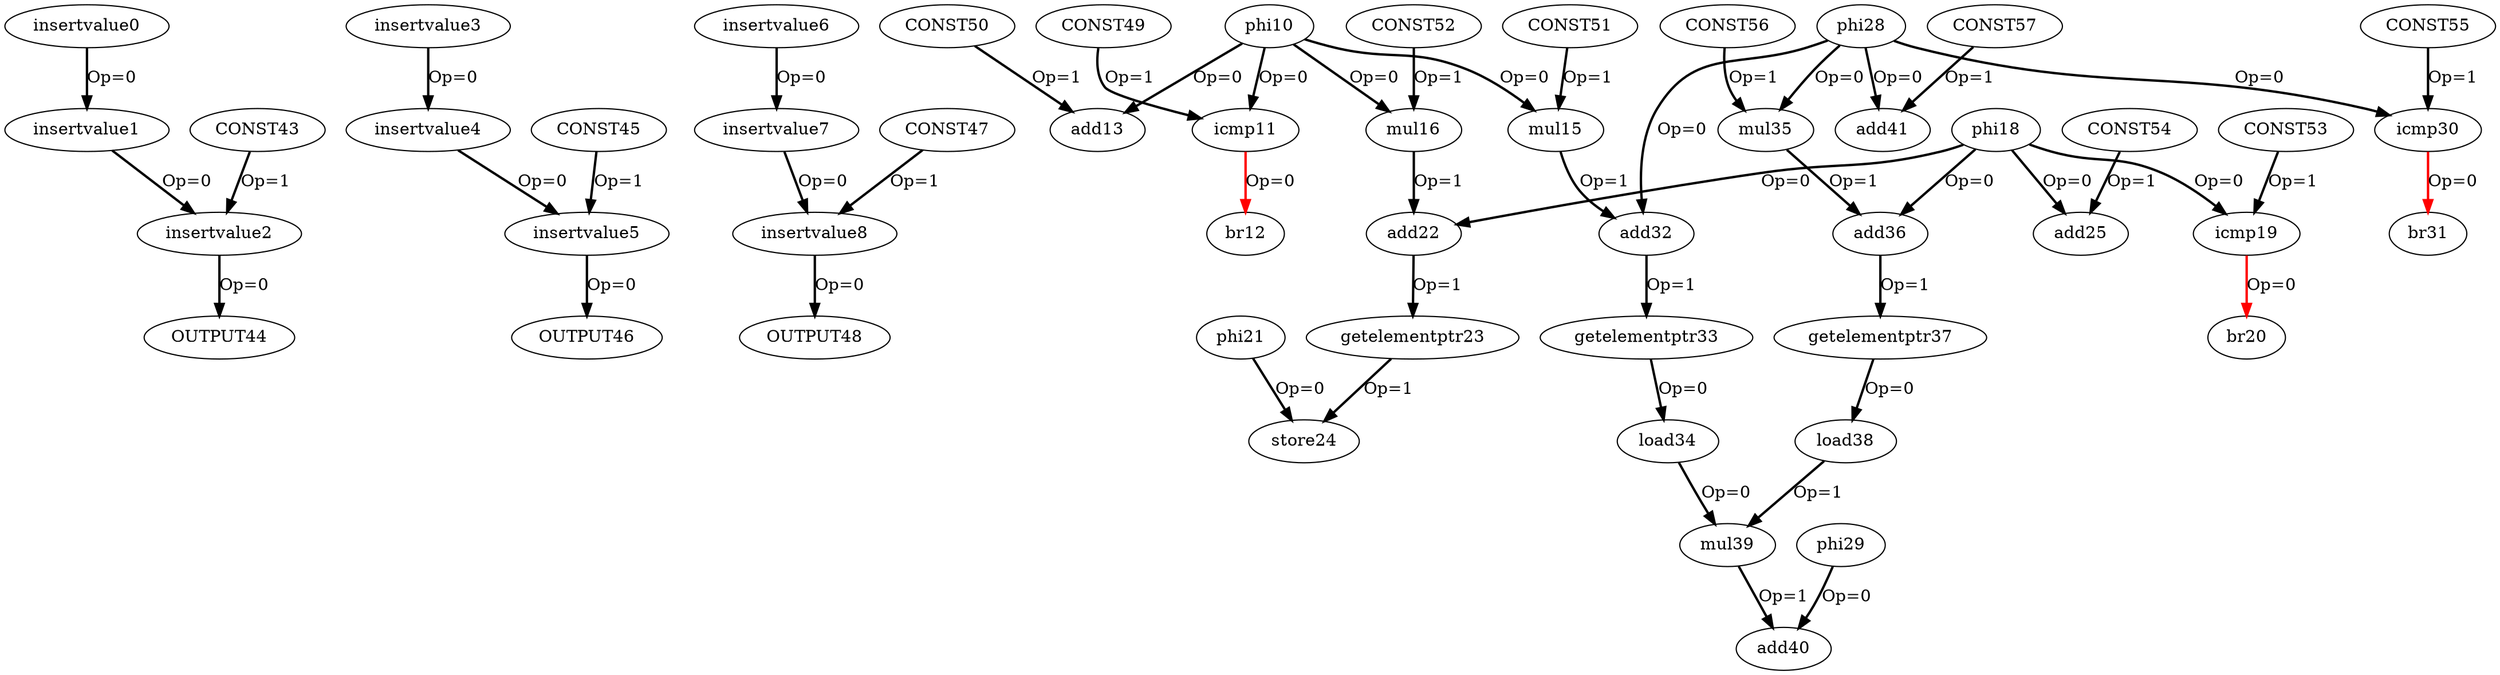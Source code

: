 digraph G {
subgraph cluster_2{
style = "dashed";
label = "level2";
subgraph cluster_1{
style = "dashed";
label = "level1";
subgraph cluster_0{
style = "dashed";
label = "level0";
}
}
}
insertvalue0 -> insertvalue1[color = black, style = bold, label = "Op=0"];
insertvalue1 -> insertvalue2[color = black, style = bold, label = "Op=0"];
CONST43 -> insertvalue2[color = black, style = bold, label = "Op=1"];
insertvalue2 -> OUTPUT44[color = black, style = bold, label = "Op=0"];
insertvalue3 -> insertvalue4[color = black, style = bold, label = "Op=0"];
insertvalue4 -> insertvalue5[color = black, style = bold, label = "Op=0"];
CONST45 -> insertvalue5[color = black, style = bold, label = "Op=1"];
insertvalue5 -> OUTPUT46[color = black, style = bold, label = "Op=0"];
insertvalue6 -> insertvalue7[color = black, style = bold, label = "Op=0"];
insertvalue7 -> insertvalue8[color = black, style = bold, label = "Op=0"];
CONST47 -> insertvalue8[color = black, style = bold, label = "Op=1"];
insertvalue8 -> OUTPUT48[color = black, style = bold, label = "Op=0"];
phi10 -> add13[color = black, style = bold, label = "Op=0"];
phi10 -> mul16[color = black, style = bold, label = "Op=0"];
phi10 -> mul15[color = black, style = bold, label = "Op=0"];
phi10 -> icmp11[color = black, style = bold, label = "Op=0"];
CONST49 -> icmp11[color = black, style = bold, label = "Op=1"];
icmp11 -> br12[color = red, style = bold, label = "Op=0"];
CONST50 -> add13[color = black, style = bold, label = "Op=1"];
CONST51 -> mul15[color = black, style = bold, label = "Op=1"];
mul15 -> add32[color = black, style = bold, label = "Op=1"];
CONST52 -> mul16[color = black, style = bold, label = "Op=1"];
mul16 -> add22[color = black, style = bold, label = "Op=1"];
phi18 -> add25[color = black, style = bold, label = "Op=0"];
phi18 -> add22[color = black, style = bold, label = "Op=0"];
phi18 -> add36[color = black, style = bold, label = "Op=0"];
phi18 -> icmp19[color = black, style = bold, label = "Op=0"];
CONST53 -> icmp19[color = black, style = bold, label = "Op=1"];
icmp19 -> br20[color = red, style = bold, label = "Op=0"];
phi21 -> store24[color = black, style = bold, label = "Op=0"];
add22 -> getelementptr23[color = black, style = bold, label = "Op=1"];
getelementptr23 -> store24[color = black, style = bold, label = "Op=1"];
CONST54 -> add25[color = black, style = bold, label = "Op=1"];
phi28 -> add41[color = black, style = bold, label = "Op=0"];
phi28 -> mul35[color = black, style = bold, label = "Op=0"];
phi28 -> add32[color = black, style = bold, label = "Op=0"];
phi28 -> icmp30[color = black, style = bold, label = "Op=0"];
phi29 -> add40[color = black, style = bold, label = "Op=0"];
CONST55 -> icmp30[color = black, style = bold, label = "Op=1"];
icmp30 -> br31[color = red, style = bold, label = "Op=0"];
add32 -> getelementptr33[color = black, style = bold, label = "Op=1"];
getelementptr33 -> load34[color = black, style = bold, label = "Op=0"];
load34 -> mul39[color = black, style = bold, label = "Op=0"];
CONST56 -> mul35[color = black, style = bold, label = "Op=1"];
mul35 -> add36[color = black, style = bold, label = "Op=1"];
add36 -> getelementptr37[color = black, style = bold, label = "Op=1"];
getelementptr37 -> load38[color = black, style = bold, label = "Op=0"];
load38 -> mul39[color = black, style = bold, label = "Op=1"];
mul39 -> add40[color = black, style = bold, label = "Op=1"];
CONST57 -> add41[color = black, style = bold, label = "Op=1"];
}
